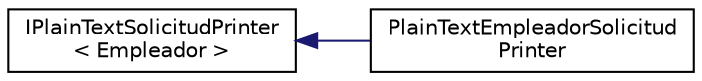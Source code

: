 digraph "Graphical Class Hierarchy"
{
 // INTERACTIVE_SVG=YES
 // LATEX_PDF_SIZE
  edge [fontname="Helvetica",fontsize="10",labelfontname="Helvetica",labelfontsize="10"];
  node [fontname="Helvetica",fontsize="10",shape=record];
  rankdir="LR";
  Node0 [label="IPlainTextSolicitudPrinter\l\< Empleador \>",height=0.2,width=0.4,color="black", fillcolor="white", style="filled",URL="$interfaceIPlainTextSolicitudPrinter.html",tooltip=" "];
  Node0 -> Node1 [dir="back",color="midnightblue",fontsize="10",style="solid",fontname="Helvetica"];
  Node1 [label="PlainTextEmpleadorSolicitud\lPrinter",height=0.2,width=0.4,color="black", fillcolor="white", style="filled",URL="$classPlainTextEmpleadorSolicitudPrinter.html",tooltip=" "];
}
